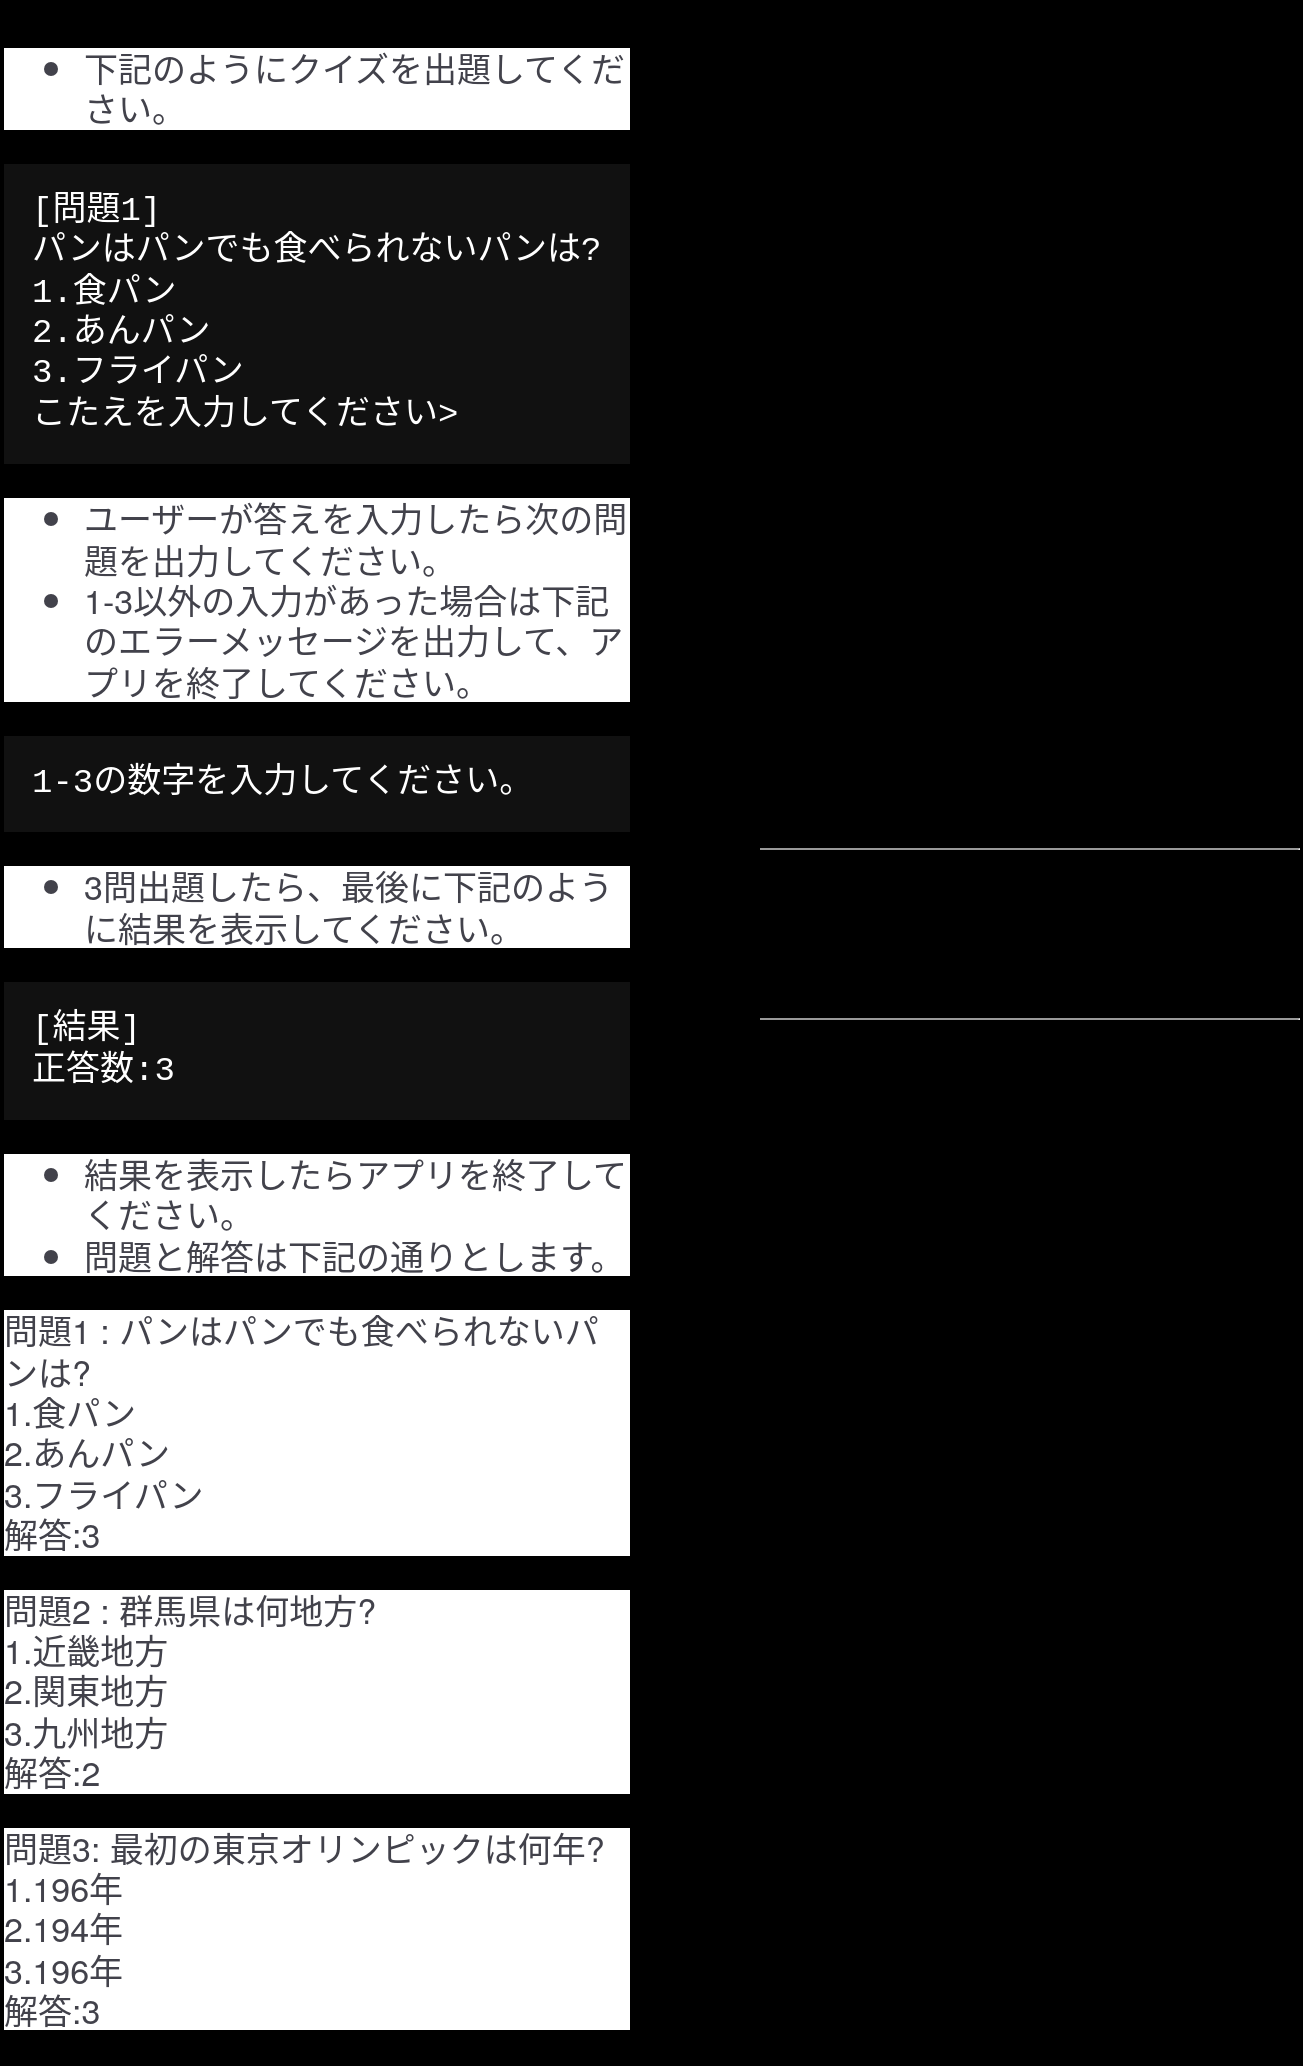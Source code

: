 <mxfile>
    <diagram id="vp-RVB4oggWR_NH9A8Q0" name="ページ1">
        <mxGraphModel dx="1250" dy="2182" grid="0" gridSize="10" guides="0" tooltips="1" connect="1" arrows="1" fold="1" page="1" pageScale="1" pageWidth="827" pageHeight="1169" background="#000000" math="0" shadow="0">
            <root>
                <mxCell id="0"/>
                <mxCell id="1" parent="0"/>
                <mxCell id="2" value="&lt;p style=&quot;margin: 0px ; margin-top: 4px ; text-align: center&quot;&gt;&lt;b&gt;Question&lt;/b&gt;&lt;/p&gt;&lt;hr size=&quot;1&quot;&gt;&lt;p style=&quot;margin: 0px ; margin-left: 4px&quot;&gt;&lt;span&gt;- question: {&lt;/span&gt;&lt;/p&gt;&lt;p style=&quot;margin: 0px ; margin-left: 4px&quot;&gt;&lt;span&gt;&amp;nbsp; &amp;nbsp; &amp;nbsp; &amp;nbsp; title: string&amp;nbsp; &amp;nbsp; &amp;nbsp; &amp;nbsp;&amp;nbsp;&lt;/span&gt;&lt;span&gt;&amp;nbsp; &amp;nbsp; &amp;nbsp; &amp;nbsp; &amp;nbsp; &amp;nbsp; &amp;nbsp; &amp;nbsp; &amp;nbsp; &amp;nbsp; &amp;nbsp; &amp;nbsp; &amp;nbsp; &amp;nbsp; &amp;nbsp; &amp;nbsp; &amp;nbsp; &amp;nbsp;&amp;nbsp;&lt;/span&gt;&lt;/p&gt;&lt;p style=&quot;margin: 0px ; margin-left: 4px&quot;&gt;&lt;span style=&quot;white-space: pre&quot;&gt;&#9;&lt;/span&gt;problems: string[]&lt;br&gt;&lt;/p&gt;&lt;p style=&quot;margin: 0px ; margin-left: 4px&quot;&gt;&lt;span style=&quot;white-space: pre&quot;&gt;&#9;&lt;/span&gt;correctAnswer: number&amp;nbsp;&lt;br&gt;&lt;/p&gt;&lt;p style=&quot;margin: 0px ; margin-left: 4px&quot;&gt;&lt;span&gt;&amp;nbsp; }&amp;nbsp;&lt;/span&gt;&lt;/p&gt;&lt;hr size=&quot;1&quot;&gt;&lt;p style=&quot;margin: 0px ; margin-left: 4px&quot;&gt;+ isCorrect(quizNumber: number): boolean&lt;/p&gt;&lt;p style=&quot;margin: 0px ; margin-left: 4px&quot;&gt;+ displayQuestion(): void&lt;/p&gt;" style="verticalAlign=top;align=left;overflow=fill;fontSize=12;fontFamily=Helvetica;html=1;fillColor=none;" parent="1" vertex="1">
                    <mxGeometry x="390" y="230" width="270" height="150" as="geometry"/>
                </mxCell>
                <mxCell id="3" value="Questions" style="swimlane;fontStyle=1;align=center;verticalAlign=top;childLayout=stackLayout;horizontal=1;startSize=26;horizontalStack=0;resizeParent=1;resizeParentMax=0;resizeLast=0;collapsible=1;marginBottom=0;fillColor=none;" parent="1" vertex="1">
                    <mxGeometry x="390" y="50" width="270" height="120" as="geometry"/>
                </mxCell>
                <mxCell id="4" value="- questions: Question[]" style="text;align=left;verticalAlign=top;spacingLeft=4;spacingRight=4;overflow=hidden;rotatable=0;points=[[0,0.5],[1,0.5]];portConstraint=eastwest;" parent="3" vertex="1">
                    <mxGeometry y="26" width="270" height="26" as="geometry"/>
                </mxCell>
                <mxCell id="5" value="" style="line;strokeWidth=1;align=left;verticalAlign=middle;spacingTop=-1;spacingLeft=3;spacingRight=3;rotatable=0;labelPosition=right;points=[];portConstraint=eastwest;" parent="3" vertex="1">
                    <mxGeometry y="52" width="270" height="8" as="geometry"/>
                </mxCell>
                <mxCell id="6" value="+ hasNextQuestion(): boolean&#10;+ takeQuiz():void" style="text;align=left;verticalAlign=top;spacingLeft=4;spacingRight=4;overflow=hidden;rotatable=0;points=[[0,0.5],[1,0.5]];portConstraint=eastwest;" parent="3" vertex="1">
                    <mxGeometry y="60" width="270" height="60" as="geometry"/>
                </mxCell>
                <mxCell id="11" value="&lt;meta charset=&quot;utf-8&quot;&gt;&lt;ul style=&quot;color: rgb(66, 66, 75); font-family: &amp;quot;helvetica neue&amp;quot;, &amp;quot;segoe ui&amp;quot;, sans-serif; font-size: 17px; font-style: normal; font-weight: 400; letter-spacing: normal; text-indent: 0px; text-transform: none; word-spacing: 0px; background-color: rgb(255, 255, 255);&quot;&gt;&lt;li&gt;下記のようにクイズを出題してください。&lt;/li&gt;&lt;/ul&gt;&lt;pre class=&quot;code shell&quot; style=&quot;overflow: auto hidden ; font-family: &amp;quot;monaco&amp;quot; , &amp;quot;consolas&amp;quot; , &amp;quot;courier new&amp;quot; , &amp;quot;courier&amp;quot; , monospace , sans-serif ; background: rgb(17 , 17 , 17) ; color: rgb(255 , 255 , 255) ; padding: 14px ; font-size: 17px ; font-style: normal ; font-weight: 400 ; letter-spacing: normal ; text-indent: 0px ; text-transform: none ; word-spacing: 0px&quot;&gt;[問題1]&#10;パンはパンでも食べられないパンは?&#10;1.食パン&#10;2.あんパン&#10;3.フライパン&#10;こたえを入力してください&amp;gt;&lt;/pre&gt;&lt;ul style=&quot;color: rgb(66, 66, 75); font-family: &amp;quot;helvetica neue&amp;quot;, &amp;quot;segoe ui&amp;quot;, sans-serif; font-size: 17px; font-style: normal; font-weight: 400; letter-spacing: normal; text-indent: 0px; text-transform: none; word-spacing: 0px; background-color: rgb(255, 255, 255);&quot;&gt;&lt;li&gt;ユーザーが答えを入力したら次の問題を出力してください。&lt;/li&gt;&lt;li&gt;1-3以外の入力があった場合は下記のエラーメッセージを出力して、アプリを終了してください。&lt;/li&gt;&lt;/ul&gt;&lt;pre class=&quot;code shell&quot; style=&quot;overflow: auto hidden ; font-family: &amp;quot;monaco&amp;quot; , &amp;quot;consolas&amp;quot; , &amp;quot;courier new&amp;quot; , &amp;quot;courier&amp;quot; , monospace , sans-serif ; background: rgb(17 , 17 , 17) ; color: rgb(255 , 255 , 255) ; padding: 14px ; font-size: 17px ; font-style: normal ; font-weight: 400 ; letter-spacing: normal ; text-indent: 0px ; text-transform: none ; word-spacing: 0px&quot;&gt;1-3の数字を入力してください。&lt;/pre&gt;&lt;ul style=&quot;color: rgb(66, 66, 75); font-family: &amp;quot;helvetica neue&amp;quot;, &amp;quot;segoe ui&amp;quot;, sans-serif; font-size: 17px; font-style: normal; font-weight: 400; letter-spacing: normal; text-indent: 0px; text-transform: none; word-spacing: 0px; background-color: rgb(255, 255, 255);&quot;&gt;&lt;li&gt;3問出題したら、最後に下記のように結果を表示してください。&lt;/li&gt;&lt;/ul&gt;&lt;pre class=&quot;code shell&quot; style=&quot;overflow: auto hidden ; font-family: &amp;quot;monaco&amp;quot; , &amp;quot;consolas&amp;quot; , &amp;quot;courier new&amp;quot; , &amp;quot;courier&amp;quot; , monospace , sans-serif ; background: rgb(17 , 17 , 17) ; color: rgb(255 , 255 , 255) ; padding: 14px ; font-size: 17px ; font-style: normal ; font-weight: 400 ; letter-spacing: normal ; text-indent: 0px ; text-transform: none ; word-spacing: 0px&quot;&gt;[結果]&#10;正答数:3&lt;/pre&gt;&lt;ul style=&quot;color: rgb(66, 66, 75); font-family: &amp;quot;helvetica neue&amp;quot;, &amp;quot;segoe ui&amp;quot;, sans-serif; font-size: 17px; font-style: normal; font-weight: 400; letter-spacing: normal; text-indent: 0px; text-transform: none; word-spacing: 0px; background-color: rgb(255, 255, 255);&quot;&gt;&lt;li&gt;結果を表示したらアプリを終了してください。&lt;/li&gt;&lt;li&gt;問題と解答は下記の通りとします。&lt;/li&gt;&lt;/ul&gt;&lt;p style=&quot;color: rgb(66, 66, 75); font-family: &amp;quot;helvetica neue&amp;quot;, &amp;quot;segoe ui&amp;quot;, sans-serif; font-size: 17px; font-style: normal; font-weight: 400; letter-spacing: normal; text-indent: 0px; text-transform: none; word-spacing: 0px; background-color: rgb(255, 255, 255);&quot;&gt;問題1 : パンはパンでも食べられないパンは?&lt;br&gt;1.食パン&lt;br&gt;2.あんパン&lt;br&gt;3.フライパン&lt;br&gt;解答:3&lt;/p&gt;&lt;p style=&quot;color: rgb(66, 66, 75); font-family: &amp;quot;helvetica neue&amp;quot;, &amp;quot;segoe ui&amp;quot;, sans-serif; font-size: 17px; font-style: normal; font-weight: 400; letter-spacing: normal; text-indent: 0px; text-transform: none; word-spacing: 0px; background-color: rgb(255, 255, 255);&quot;&gt;問題2 :&lt;span&gt;&amp;nbsp;&lt;/span&gt;&lt;a class=&quot;keyword&quot; href=&quot;http://d.hatena.ne.jp/keyword/%B7%B2%C7%CF%B8%A9&quot; style=&quot;overflow-wrap: break-word ; color: inherit ; text-decoration: none ; font-size: 17px ; font-weight: inherit ; font-style: inherit ; cursor: pointer&quot;&gt;群馬県&lt;/a&gt;は何地方?&lt;br&gt;1.&lt;a class=&quot;keyword&quot; href=&quot;http://d.hatena.ne.jp/keyword/%B6%E1%B5%A6%C3%CF%CA%FD&quot; style=&quot;overflow-wrap: break-word ; color: inherit ; text-decoration: none ; font-size: 17px ; font-weight: inherit ; font-style: inherit ; cursor: pointer&quot;&gt;近畿地方&lt;/a&gt;&lt;br&gt;2.関東地方&lt;br&gt;3.九州地方&lt;br&gt;解答:2&lt;/p&gt;&lt;p style=&quot;color: rgb(66, 66, 75); font-family: &amp;quot;helvetica neue&amp;quot;, &amp;quot;segoe ui&amp;quot;, sans-serif; font-size: 17px; font-style: normal; font-weight: 400; letter-spacing: normal; text-indent: 0px; text-transform: none; word-spacing: 0px; background-color: rgb(255, 255, 255);&quot;&gt;問題3: 最初の&lt;a class=&quot;keyword&quot; href=&quot;http://d.hatena.ne.jp/keyword/%C5%EC%B5%FE%A5%AA%A5%EA%A5%F3%A5%D4%A5%C3%A5%AF&quot; style=&quot;overflow-wrap: break-word ; color: inherit ; text-decoration: none ; font-size: 17px ; font-weight: inherit ; font-style: inherit ; cursor: pointer&quot;&gt;東京オリンピック&lt;/a&gt;は何年?&lt;br&gt;1.196年&lt;br&gt;2.194年&lt;br&gt;3.196年&lt;br&gt;解答:3&lt;/p&gt;" style="text;whiteSpace=wrap;html=1;" parent="1" vertex="1">
                    <mxGeometry x="10" y="-170" width="290" height="40" as="geometry"/>
                </mxCell>
                <mxCell id="7" value="Game" style="swimlane;fontStyle=1;align=center;verticalAlign=top;childLayout=stackLayout;horizontal=1;startSize=26;horizontalStack=0;resizeParent=1;resizeParentMax=0;resizeLast=0;collapsible=1;marginBottom=0;fillColor=none;" parent="1" vertex="1">
                    <mxGeometry x="390" y="-140" width="260" height="130" as="geometry"/>
                </mxCell>
                <mxCell id="8" value="- questions: Questions&#10;- count: number" style="text;align=left;verticalAlign=top;spacingLeft=4;spacingRight=4;overflow=hidden;rotatable=0;points=[[0,0.5],[1,0.5]];portConstraint=eastwest;" parent="7" vertex="1">
                    <mxGeometry y="26" width="260" height="34" as="geometry"/>
                </mxCell>
                <mxCell id="9" value="" style="line;strokeWidth=1;align=left;verticalAlign=middle;spacingTop=-1;spacingLeft=3;spacingRight=3;rotatable=0;labelPosition=right;points=[];portConstraint=eastwest;" parent="7" vertex="1">
                    <mxGeometry y="60" width="260" height="8" as="geometry"/>
                </mxCell>
                <mxCell id="10" value="+ start(type): void&#10;- addCount(): void&#10;- printResult(): void" style="text;align=left;verticalAlign=top;spacingLeft=4;spacingRight=4;overflow=hidden;rotatable=0;points=[[0,0.5],[1,0.5]];portConstraint=eastwest;" parent="7" vertex="1">
                    <mxGeometry y="68" width="260" height="62" as="geometry"/>
                </mxCell>
            </root>
        </mxGraphModel>
    </diagram>
</mxfile>
